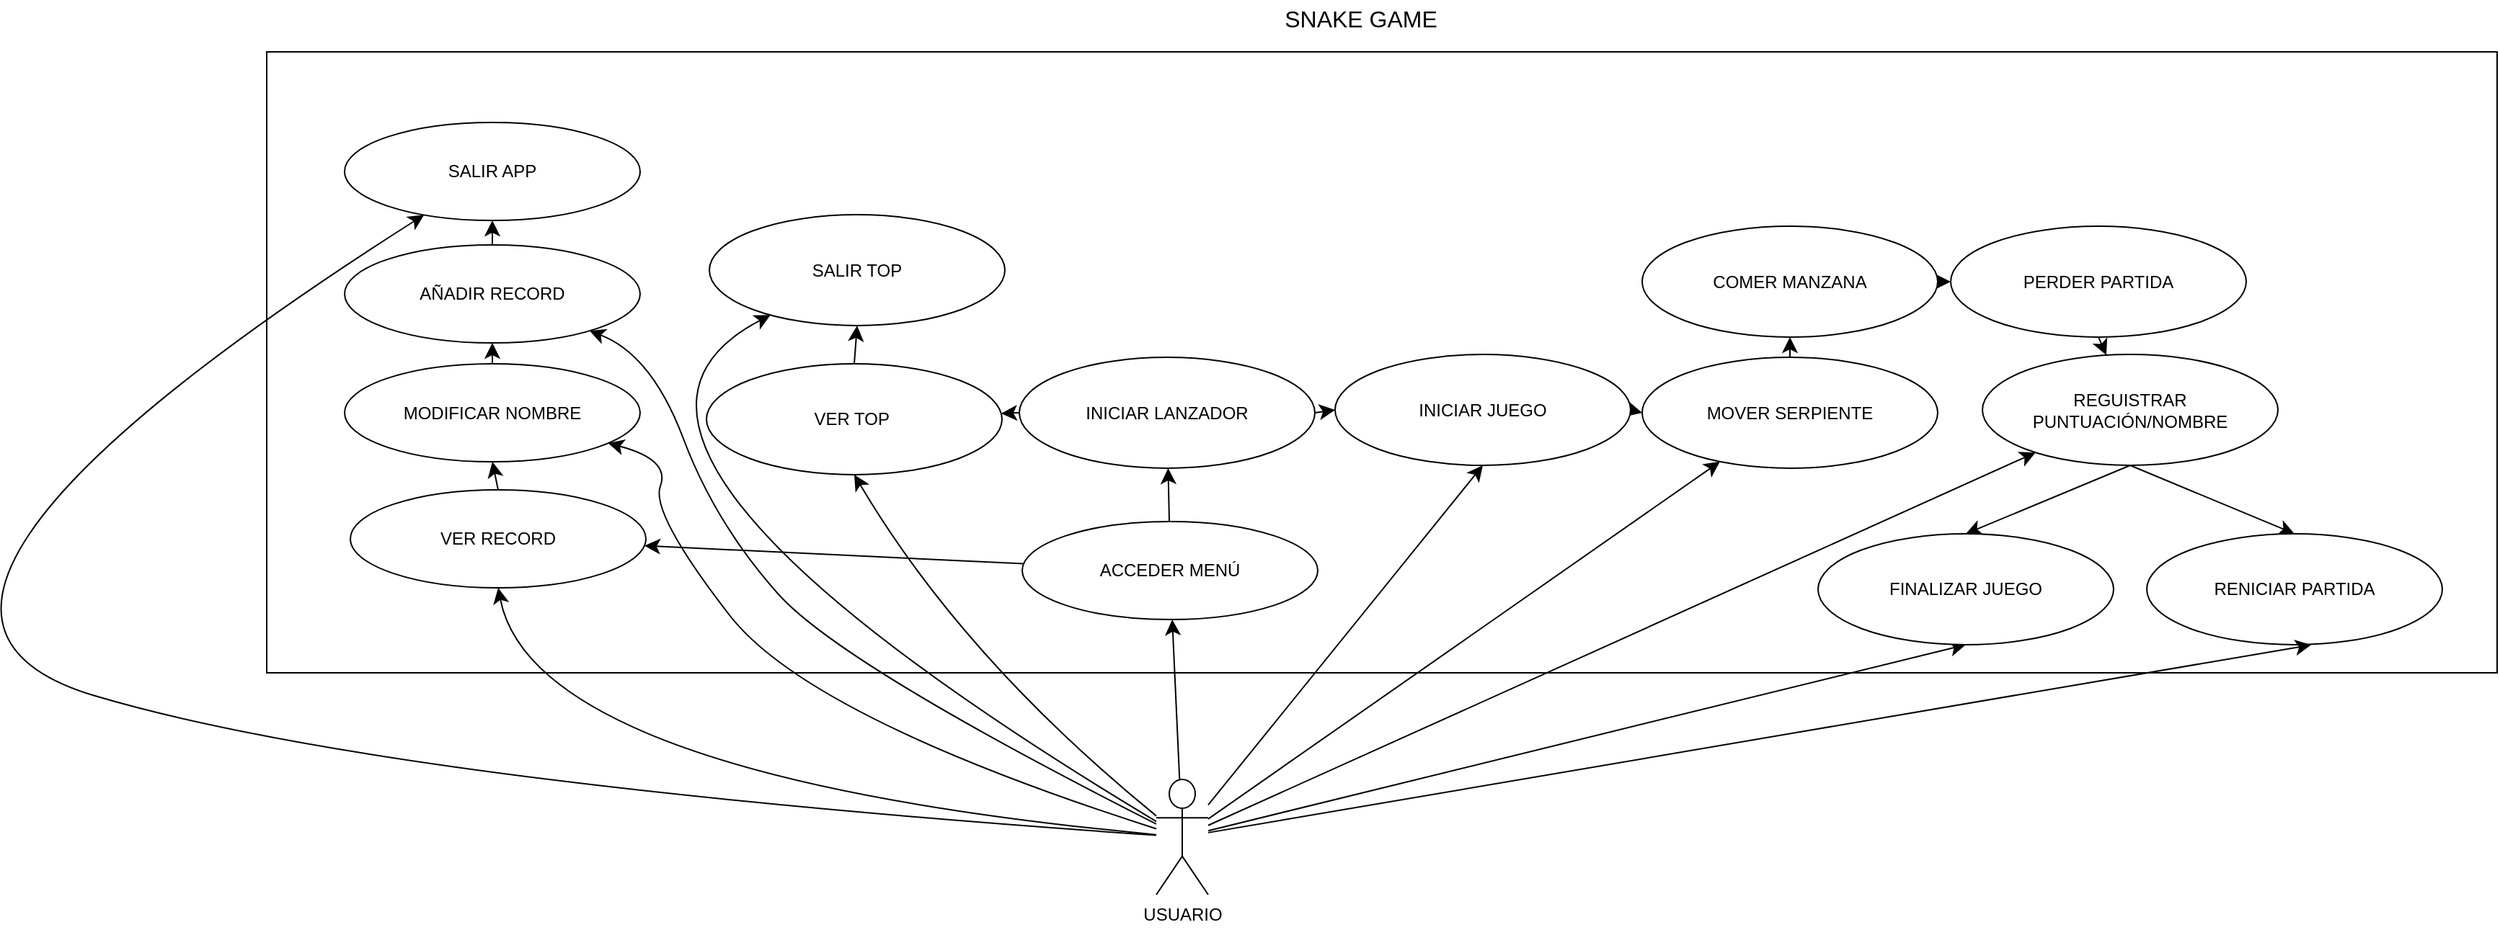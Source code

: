 <mxfile version="24.4.9" type="device">
  <diagram name="Página-1" id="-rIwXZ0aqy2e8YR9h0zD">
    <mxGraphModel dx="2694" dy="1404" grid="0" gridSize="10" guides="1" tooltips="1" connect="1" arrows="1" fold="1" page="0" pageScale="1" pageWidth="840" pageHeight="817" math="0" shadow="0">
      <root>
        <mxCell id="0" />
        <mxCell id="1" parent="0" />
        <mxCell id="wjMWc-tGTkvaFPvhf7mI-1" value="" style="rounded=0;whiteSpace=wrap;html=1;" parent="1" vertex="1">
          <mxGeometry x="-365" y="3" width="1547" height="431" as="geometry" />
        </mxCell>
        <mxCell id="wjMWc-tGTkvaFPvhf7mI-2" value="SNAKE GAME" style="text;html=1;align=center;verticalAlign=middle;whiteSpace=wrap;rounded=0;fontSize=16;" parent="1" vertex="1">
          <mxGeometry x="307" y="-33" width="174" height="26" as="geometry" />
        </mxCell>
        <mxCell id="7YJ9oviFyOqaCoSFqe8K-40" style="edgeStyle=none;curved=1;rounded=0;orthogonalLoop=1;jettySize=auto;html=1;fontSize=12;startSize=8;endSize=8;" edge="1" parent="1" source="wjMWc-tGTkvaFPvhf7mI-3" target="wjMWc-tGTkvaFPvhf7mI-7">
          <mxGeometry relative="1" as="geometry" />
        </mxCell>
        <mxCell id="7YJ9oviFyOqaCoSFqe8K-41" style="edgeStyle=none;curved=1;rounded=0;orthogonalLoop=1;jettySize=auto;html=1;entryX=0.5;entryY=1;entryDx=0;entryDy=0;fontSize=12;startSize=8;endSize=8;" edge="1" parent="1" source="wjMWc-tGTkvaFPvhf7mI-3" target="wjMWc-tGTkvaFPvhf7mI-10">
          <mxGeometry relative="1" as="geometry" />
        </mxCell>
        <mxCell id="7YJ9oviFyOqaCoSFqe8K-42" style="edgeStyle=none;curved=1;rounded=0;orthogonalLoop=1;jettySize=auto;html=1;fontSize=12;startSize=8;endSize=8;" edge="1" parent="1" source="wjMWc-tGTkvaFPvhf7mI-3" target="wjMWc-tGTkvaFPvhf7mI-11">
          <mxGeometry relative="1" as="geometry" />
        </mxCell>
        <mxCell id="7YJ9oviFyOqaCoSFqe8K-43" style="edgeStyle=none;curved=1;rounded=0;orthogonalLoop=1;jettySize=auto;html=1;fontSize=12;startSize=8;endSize=8;" edge="1" parent="1" source="wjMWc-tGTkvaFPvhf7mI-3" target="wjMWc-tGTkvaFPvhf7mI-14">
          <mxGeometry relative="1" as="geometry" />
        </mxCell>
        <mxCell id="7YJ9oviFyOqaCoSFqe8K-44" style="edgeStyle=none;curved=1;rounded=0;orthogonalLoop=1;jettySize=auto;html=1;entryX=0.5;entryY=1;entryDx=0;entryDy=0;fontSize=12;startSize=8;endSize=8;" edge="1" parent="1" source="wjMWc-tGTkvaFPvhf7mI-3" target="7YJ9oviFyOqaCoSFqe8K-6">
          <mxGeometry relative="1" as="geometry" />
        </mxCell>
        <mxCell id="7YJ9oviFyOqaCoSFqe8K-46" style="edgeStyle=none;curved=1;rounded=0;orthogonalLoop=1;jettySize=auto;html=1;entryX=0.5;entryY=1;entryDx=0;entryDy=0;fontSize=12;startSize=8;endSize=8;" edge="1" parent="1" source="wjMWc-tGTkvaFPvhf7mI-3" target="7YJ9oviFyOqaCoSFqe8K-9">
          <mxGeometry relative="1" as="geometry">
            <Array as="points">
              <mxPoint x="118" y="424" />
            </Array>
          </mxGeometry>
        </mxCell>
        <mxCell id="7YJ9oviFyOqaCoSFqe8K-47" style="edgeStyle=none;curved=1;rounded=0;orthogonalLoop=1;jettySize=auto;html=1;entryX=0.5;entryY=1;entryDx=0;entryDy=0;fontSize=12;startSize=8;endSize=8;" edge="1" parent="1" source="wjMWc-tGTkvaFPvhf7mI-3" target="7YJ9oviFyOqaCoSFqe8K-1">
          <mxGeometry relative="1" as="geometry">
            <Array as="points">
              <mxPoint x="-179" y="506" />
            </Array>
          </mxGeometry>
        </mxCell>
        <mxCell id="7YJ9oviFyOqaCoSFqe8K-48" style="edgeStyle=none;curved=1;rounded=0;orthogonalLoop=1;jettySize=auto;html=1;fontSize=12;startSize=8;endSize=8;" edge="1" parent="1" source="wjMWc-tGTkvaFPvhf7mI-3" target="7YJ9oviFyOqaCoSFqe8K-2">
          <mxGeometry relative="1" as="geometry">
            <Array as="points">
              <mxPoint x="11" y="465" />
              <mxPoint x="-99" y="323" />
              <mxPoint x="-85" y="286" />
            </Array>
          </mxGeometry>
        </mxCell>
        <mxCell id="7YJ9oviFyOqaCoSFqe8K-49" style="edgeStyle=none;curved=1;rounded=0;orthogonalLoop=1;jettySize=auto;html=1;fontSize=12;startSize=8;endSize=8;" edge="1" parent="1" source="wjMWc-tGTkvaFPvhf7mI-3" target="7YJ9oviFyOqaCoSFqe8K-3">
          <mxGeometry relative="1" as="geometry">
            <Array as="points">
              <mxPoint x="33" y="428" />
              <mxPoint x="-54" y="330" />
              <mxPoint x="-98" y="213" />
            </Array>
          </mxGeometry>
        </mxCell>
        <mxCell id="7YJ9oviFyOqaCoSFqe8K-50" style="edgeStyle=none;curved=1;rounded=0;orthogonalLoop=1;jettySize=auto;html=1;fontSize=12;startSize=8;endSize=8;" edge="1" parent="1" source="wjMWc-tGTkvaFPvhf7mI-3" target="7YJ9oviFyOqaCoSFqe8K-4">
          <mxGeometry relative="1" as="geometry">
            <Array as="points">
              <mxPoint x="-282" y="510" />
              <mxPoint x="-686" y="390" />
            </Array>
          </mxGeometry>
        </mxCell>
        <mxCell id="7YJ9oviFyOqaCoSFqe8K-65" style="edgeStyle=none;curved=1;rounded=0;orthogonalLoop=1;jettySize=auto;html=1;fontSize=12;startSize=8;endSize=8;" edge="1" parent="1" source="wjMWc-tGTkvaFPvhf7mI-3" target="7YJ9oviFyOqaCoSFqe8K-10">
          <mxGeometry relative="1" as="geometry">
            <Array as="points">
              <mxPoint x="-186" y="274" />
            </Array>
          </mxGeometry>
        </mxCell>
        <mxCell id="wjMWc-tGTkvaFPvhf7mI-3" value="USUARIO&lt;div&gt;&lt;br&gt;&lt;/div&gt;" style="shape=umlActor;verticalLabelPosition=bottom;verticalAlign=top;html=1;outlineConnect=0;" parent="1" vertex="1">
          <mxGeometry x="252" y="508" width="36" height="80" as="geometry" />
        </mxCell>
        <mxCell id="7YJ9oviFyOqaCoSFqe8K-51" style="edgeStyle=none;curved=1;rounded=0;orthogonalLoop=1;jettySize=auto;html=1;fontSize=12;startSize=8;endSize=8;" edge="1" parent="1" source="wjMWc-tGTkvaFPvhf7mI-7" target="wjMWc-tGTkvaFPvhf7mI-8">
          <mxGeometry relative="1" as="geometry" />
        </mxCell>
        <mxCell id="7YJ9oviFyOqaCoSFqe8K-61" style="edgeStyle=none;curved=1;rounded=0;orthogonalLoop=1;jettySize=auto;html=1;fontSize=12;startSize=8;endSize=8;" edge="1" parent="1" source="wjMWc-tGTkvaFPvhf7mI-7" target="7YJ9oviFyOqaCoSFqe8K-1">
          <mxGeometry relative="1" as="geometry" />
        </mxCell>
        <mxCell id="wjMWc-tGTkvaFPvhf7mI-7" value="ACCEDER MENÚ" style="ellipse;whiteSpace=wrap;html=1;" parent="1" vertex="1">
          <mxGeometry x="159" y="329" width="205" height="68" as="geometry" />
        </mxCell>
        <mxCell id="7YJ9oviFyOqaCoSFqe8K-52" style="edgeStyle=none;curved=1;rounded=0;orthogonalLoop=1;jettySize=auto;html=1;exitX=0;exitY=0.5;exitDx=0;exitDy=0;fontSize=12;startSize=8;endSize=8;" edge="1" parent="1" source="wjMWc-tGTkvaFPvhf7mI-8" target="7YJ9oviFyOqaCoSFqe8K-9">
          <mxGeometry relative="1" as="geometry" />
        </mxCell>
        <mxCell id="7YJ9oviFyOqaCoSFqe8K-53" style="edgeStyle=none;curved=1;rounded=0;orthogonalLoop=1;jettySize=auto;html=1;exitX=1;exitY=0.5;exitDx=0;exitDy=0;entryX=0;entryY=0.5;entryDx=0;entryDy=0;fontSize=12;startSize=8;endSize=8;" edge="1" parent="1" source="wjMWc-tGTkvaFPvhf7mI-8" target="wjMWc-tGTkvaFPvhf7mI-10">
          <mxGeometry relative="1" as="geometry" />
        </mxCell>
        <mxCell id="wjMWc-tGTkvaFPvhf7mI-8" value="INICIAR LANZADOR" style="ellipse;whiteSpace=wrap;html=1;" parent="1" vertex="1">
          <mxGeometry x="157" y="215" width="205" height="77" as="geometry" />
        </mxCell>
        <mxCell id="7YJ9oviFyOqaCoSFqe8K-54" style="edgeStyle=none;curved=1;rounded=0;orthogonalLoop=1;jettySize=auto;html=1;exitX=1;exitY=0.5;exitDx=0;exitDy=0;entryX=0;entryY=0.5;entryDx=0;entryDy=0;fontSize=12;startSize=8;endSize=8;" edge="1" parent="1" source="wjMWc-tGTkvaFPvhf7mI-10" target="wjMWc-tGTkvaFPvhf7mI-11">
          <mxGeometry relative="1" as="geometry" />
        </mxCell>
        <mxCell id="wjMWc-tGTkvaFPvhf7mI-10" value="INICIAR JUEGO&lt;span style=&quot;color: rgba(0, 0, 0, 0); font-family: monospace; font-size: 0px; text-align: start; text-wrap: nowrap;&quot;&gt;%3CmxGraphModel%3E%3Croot%3E%3CmxCell%20id%3D%220%22%2F%3E%3CmxCell%20id%3D%221%22%20parent%3D%220%22%2F%3E%3CmxCell%20id%3D%222%22%20value%3D%22INICIAR%20LANZADOR%22%20style%3D%22ellipse%3BwhiteSpace%3Dwrap%3Bhtml%3D1%3B%22%20vertex%3D%221%22%20parent%3D%221%22%3E%3CmxGeometry%20x%3D%22179%22%20y%3D%22-47%22%20width%3D%22205%22%20height%3D%2277%22%20as%3D%22geometry%22%2F%3E%3C%2FmxCell%3E%3C%2Froot%3E%3C%2FmxGraphModel%3E&lt;/span&gt;" style="ellipse;whiteSpace=wrap;html=1;" parent="1" vertex="1">
          <mxGeometry x="376" y="213" width="205" height="77" as="geometry" />
        </mxCell>
        <mxCell id="7YJ9oviFyOqaCoSFqe8K-55" style="edgeStyle=none;curved=1;rounded=0;orthogonalLoop=1;jettySize=auto;html=1;exitX=0.5;exitY=0;exitDx=0;exitDy=0;entryX=0.5;entryY=1;entryDx=0;entryDy=0;fontSize=12;startSize=8;endSize=8;" edge="1" parent="1" source="wjMWc-tGTkvaFPvhf7mI-11" target="wjMWc-tGTkvaFPvhf7mI-12">
          <mxGeometry relative="1" as="geometry" />
        </mxCell>
        <mxCell id="wjMWc-tGTkvaFPvhf7mI-11" value="MOVER SERPIENTE" style="ellipse;whiteSpace=wrap;html=1;" parent="1" vertex="1">
          <mxGeometry x="589" y="215" width="205" height="77" as="geometry" />
        </mxCell>
        <mxCell id="7YJ9oviFyOqaCoSFqe8K-56" style="edgeStyle=none;curved=1;rounded=0;orthogonalLoop=1;jettySize=auto;html=1;exitX=1;exitY=0.5;exitDx=0;exitDy=0;fontSize=12;startSize=8;endSize=8;" edge="1" parent="1" source="wjMWc-tGTkvaFPvhf7mI-12" target="wjMWc-tGTkvaFPvhf7mI-13">
          <mxGeometry relative="1" as="geometry" />
        </mxCell>
        <mxCell id="wjMWc-tGTkvaFPvhf7mI-12" value="COMER MANZANA" style="ellipse;whiteSpace=wrap;html=1;" parent="1" vertex="1">
          <mxGeometry x="589" y="124" width="205" height="77" as="geometry" />
        </mxCell>
        <mxCell id="7YJ9oviFyOqaCoSFqe8K-57" style="edgeStyle=none;curved=1;rounded=0;orthogonalLoop=1;jettySize=auto;html=1;exitX=0.5;exitY=1;exitDx=0;exitDy=0;fontSize=12;startSize=8;endSize=8;" edge="1" parent="1" source="wjMWc-tGTkvaFPvhf7mI-13" target="wjMWc-tGTkvaFPvhf7mI-14">
          <mxGeometry relative="1" as="geometry" />
        </mxCell>
        <mxCell id="wjMWc-tGTkvaFPvhf7mI-13" value="PERDER PARTIDA" style="ellipse;whiteSpace=wrap;html=1;" parent="1" vertex="1">
          <mxGeometry x="803" y="124" width="205" height="77" as="geometry" />
        </mxCell>
        <mxCell id="7YJ9oviFyOqaCoSFqe8K-58" style="edgeStyle=none;curved=1;rounded=0;orthogonalLoop=1;jettySize=auto;html=1;exitX=0.5;exitY=1;exitDx=0;exitDy=0;entryX=0.5;entryY=0;entryDx=0;entryDy=0;fontSize=12;startSize=8;endSize=8;" edge="1" parent="1" source="wjMWc-tGTkvaFPvhf7mI-14" target="7YJ9oviFyOqaCoSFqe8K-6">
          <mxGeometry relative="1" as="geometry" />
        </mxCell>
        <mxCell id="7YJ9oviFyOqaCoSFqe8K-59" style="edgeStyle=none;curved=1;rounded=0;orthogonalLoop=1;jettySize=auto;html=1;exitX=0.5;exitY=1;exitDx=0;exitDy=0;entryX=0.5;entryY=0;entryDx=0;entryDy=0;fontSize=12;startSize=8;endSize=8;" edge="1" parent="1" source="wjMWc-tGTkvaFPvhf7mI-14" target="wjMWc-tGTkvaFPvhf7mI-15">
          <mxGeometry relative="1" as="geometry" />
        </mxCell>
        <mxCell id="wjMWc-tGTkvaFPvhf7mI-14" value="REGUISTRAR PUNTUACIÓN/NOMBRE" style="ellipse;whiteSpace=wrap;html=1;" parent="1" vertex="1">
          <mxGeometry x="825" y="213" width="205" height="77" as="geometry" />
        </mxCell>
        <mxCell id="7YJ9oviFyOqaCoSFqe8K-62" style="edgeStyle=none;curved=1;rounded=0;orthogonalLoop=1;jettySize=auto;html=1;exitX=0.5;exitY=0;exitDx=0;exitDy=0;entryX=0.5;entryY=1;entryDx=0;entryDy=0;fontSize=12;startSize=8;endSize=8;" edge="1" parent="1" source="7YJ9oviFyOqaCoSFqe8K-1" target="7YJ9oviFyOqaCoSFqe8K-2">
          <mxGeometry relative="1" as="geometry" />
        </mxCell>
        <mxCell id="7YJ9oviFyOqaCoSFqe8K-1" value="VER RECORD" style="ellipse;whiteSpace=wrap;html=1;" vertex="1" parent="1">
          <mxGeometry x="-307" y="307" width="205" height="68" as="geometry" />
        </mxCell>
        <mxCell id="7YJ9oviFyOqaCoSFqe8K-63" style="edgeStyle=none;curved=1;rounded=0;orthogonalLoop=1;jettySize=auto;html=1;exitX=0.5;exitY=0;exitDx=0;exitDy=0;entryX=0.5;entryY=1;entryDx=0;entryDy=0;fontSize=12;startSize=8;endSize=8;" edge="1" parent="1" source="7YJ9oviFyOqaCoSFqe8K-2" target="7YJ9oviFyOqaCoSFqe8K-3">
          <mxGeometry relative="1" as="geometry" />
        </mxCell>
        <mxCell id="7YJ9oviFyOqaCoSFqe8K-2" value="MODIFICAR NOMBRE" style="ellipse;whiteSpace=wrap;html=1;" vertex="1" parent="1">
          <mxGeometry x="-311" y="219.5" width="205" height="68" as="geometry" />
        </mxCell>
        <mxCell id="7YJ9oviFyOqaCoSFqe8K-64" style="edgeStyle=none;curved=1;rounded=0;orthogonalLoop=1;jettySize=auto;html=1;exitX=0.5;exitY=0;exitDx=0;exitDy=0;entryX=0.5;entryY=1;entryDx=0;entryDy=0;fontSize=12;startSize=8;endSize=8;" edge="1" parent="1" source="7YJ9oviFyOqaCoSFqe8K-3" target="7YJ9oviFyOqaCoSFqe8K-4">
          <mxGeometry relative="1" as="geometry" />
        </mxCell>
        <mxCell id="7YJ9oviFyOqaCoSFqe8K-3" value="AÑADIR RECORD" style="ellipse;whiteSpace=wrap;html=1;" vertex="1" parent="1">
          <mxGeometry x="-311" y="137" width="205" height="68" as="geometry" />
        </mxCell>
        <mxCell id="7YJ9oviFyOqaCoSFqe8K-4" value="SALIR APP" style="ellipse;whiteSpace=wrap;html=1;" vertex="1" parent="1">
          <mxGeometry x="-311" y="52" width="205" height="68" as="geometry" />
        </mxCell>
        <mxCell id="7YJ9oviFyOqaCoSFqe8K-6" value="FINALIZAR JUEGO" style="ellipse;whiteSpace=wrap;html=1;" vertex="1" parent="1">
          <mxGeometry x="711" y="337.5" width="205" height="77" as="geometry" />
        </mxCell>
        <mxCell id="7YJ9oviFyOqaCoSFqe8K-60" style="edgeStyle=none;curved=1;rounded=0;orthogonalLoop=1;jettySize=auto;html=1;exitX=0.5;exitY=0;exitDx=0;exitDy=0;entryX=0.5;entryY=1;entryDx=0;entryDy=0;fontSize=12;startSize=8;endSize=8;" edge="1" parent="1" source="7YJ9oviFyOqaCoSFqe8K-9" target="7YJ9oviFyOqaCoSFqe8K-10">
          <mxGeometry relative="1" as="geometry" />
        </mxCell>
        <mxCell id="7YJ9oviFyOqaCoSFqe8K-9" value="VER TOP&amp;nbsp;" style="ellipse;whiteSpace=wrap;html=1;" vertex="1" parent="1">
          <mxGeometry x="-60" y="219.5" width="205" height="77" as="geometry" />
        </mxCell>
        <mxCell id="7YJ9oviFyOqaCoSFqe8K-10" value="SALIR TOP" style="ellipse;whiteSpace=wrap;html=1;" vertex="1" parent="1">
          <mxGeometry x="-58" y="116" width="205" height="77" as="geometry" />
        </mxCell>
        <mxCell id="7YJ9oviFyOqaCoSFqe8K-28" style="edgeStyle=none;curved=1;rounded=0;orthogonalLoop=1;jettySize=auto;html=1;exitX=0.5;exitY=1;exitDx=0;exitDy=0;fontSize=12;startSize=8;endSize=8;" edge="1" parent="1" source="wjMWc-tGTkvaFPvhf7mI-1" target="wjMWc-tGTkvaFPvhf7mI-1">
          <mxGeometry relative="1" as="geometry" />
        </mxCell>
        <mxCell id="wjMWc-tGTkvaFPvhf7mI-15" value="RENICIAR PARTIDA" style="ellipse;whiteSpace=wrap;html=1;" parent="1" vertex="1">
          <mxGeometry x="939" y="337.5" width="205" height="77" as="geometry" />
        </mxCell>
        <mxCell id="7YJ9oviFyOqaCoSFqe8K-45" style="edgeStyle=none;curved=1;rounded=0;orthogonalLoop=1;jettySize=auto;html=1;entryX=0.556;entryY=1.002;entryDx=0;entryDy=0;entryPerimeter=0;fontSize=12;startSize=8;endSize=8;" edge="1" parent="1" source="wjMWc-tGTkvaFPvhf7mI-3" target="wjMWc-tGTkvaFPvhf7mI-15">
          <mxGeometry relative="1" as="geometry" />
        </mxCell>
      </root>
    </mxGraphModel>
  </diagram>
</mxfile>
